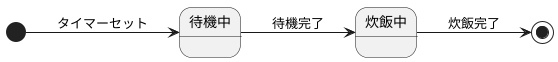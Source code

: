 @startuml 基本構成
left to right direction
[*] --> 待機中: タイマーセット
待機中--> 炊飯中: 待機完了
炊飯中--> [*] : 炊飯完了

@enduml
